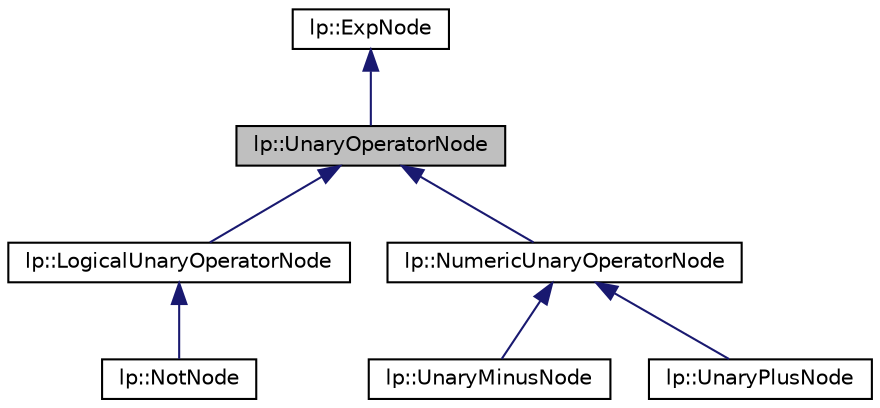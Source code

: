 digraph "lp::UnaryOperatorNode"
{
  edge [fontname="Helvetica",fontsize="10",labelfontname="Helvetica",labelfontsize="10"];
  node [fontname="Helvetica",fontsize="10",shape=record];
  Node0 [label="lp::UnaryOperatorNode",height=0.2,width=0.4,color="black", fillcolor="grey75", style="filled", fontcolor="black"];
  Node1 -> Node0 [dir="back",color="midnightblue",fontsize="10",style="solid",fontname="Helvetica"];
  Node1 [label="lp::ExpNode",height=0.2,width=0.4,color="black", fillcolor="white", style="filled",URL="$classlp_1_1ExpNode.html",tooltip="Definition of atributes and methods of ExpNode class. "];
  Node0 -> Node2 [dir="back",color="midnightblue",fontsize="10",style="solid",fontname="Helvetica"];
  Node2 [label="lp::LogicalUnaryOperatorNode",height=0.2,width=0.4,color="black", fillcolor="white", style="filled",URL="$classlp_1_1LogicalUnaryOperatorNode.html",tooltip="Definition of atributes and methods of UnaryOperatorNode class. "];
  Node2 -> Node3 [dir="back",color="midnightblue",fontsize="10",style="solid",fontname="Helvetica"];
  Node3 [label="lp::NotNode",height=0.2,width=0.4,color="black", fillcolor="white", style="filled",URL="$classlp_1_1NotNode.html",tooltip="Definition of atributes and methods of UnaryPlusNode class. "];
  Node0 -> Node4 [dir="back",color="midnightblue",fontsize="10",style="solid",fontname="Helvetica"];
  Node4 [label="lp::NumericUnaryOperatorNode",height=0.2,width=0.4,color="black", fillcolor="white", style="filled",URL="$classlp_1_1NumericUnaryOperatorNode.html",tooltip="Definition of atributes and methods of UnaryOperatorNode class. "];
  Node4 -> Node5 [dir="back",color="midnightblue",fontsize="10",style="solid",fontname="Helvetica"];
  Node5 [label="lp::UnaryMinusNode",height=0.2,width=0.4,color="black", fillcolor="white", style="filled",URL="$classlp_1_1UnaryMinusNode.html",tooltip="Definition of atributes and methods of UnaryMinusNode class. "];
  Node4 -> Node6 [dir="back",color="midnightblue",fontsize="10",style="solid",fontname="Helvetica"];
  Node6 [label="lp::UnaryPlusNode",height=0.2,width=0.4,color="black", fillcolor="white", style="filled",URL="$classlp_1_1UnaryPlusNode.html",tooltip="Definition of atributes and methods of UnaryPlusNode class. "];
}
